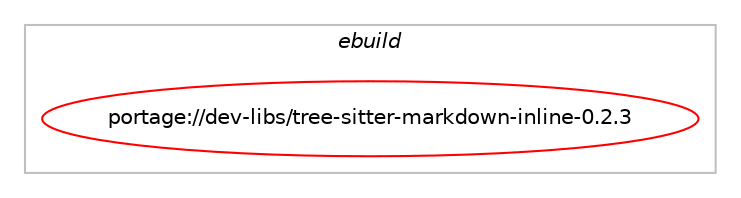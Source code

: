 digraph prolog {

# *************
# Graph options
# *************

newrank=true;
concentrate=true;
compound=true;
graph [rankdir=LR,fontname=Helvetica,fontsize=10,ranksep=1.5];#, ranksep=2.5, nodesep=0.2];
edge  [arrowhead=vee];
node  [fontname=Helvetica,fontsize=10];

# **********
# The ebuild
# **********

subgraph cluster_leftcol {
color=gray;
label=<<i>ebuild</i>>;
id [label="portage://dev-libs/tree-sitter-markdown-inline-0.2.3", color=red, width=4, href="../dev-libs/tree-sitter-markdown-inline-0.2.3.svg"];
}

# ****************
# The dependencies
# ****************

subgraph cluster_midcol {
color=gray;
label=<<i>dependencies</i>>;
subgraph cluster_compile {
fillcolor="#eeeeee";
style=filled;
label=<<i>compile</i>>;
# *** BEGIN UNKNOWN DEPENDENCY TYPE (TODO) ***
# id -> equal(use_conditional_group(positive,python,portage://dev-libs/tree-sitter-markdown-inline-0.2.3,[use_conditional_group(positive,python_targets_python3_10,portage://dev-libs/tree-sitter-markdown-inline-0.2.3,[package_dependency(portage://dev-libs/tree-sitter-markdown-inline-0.2.3,install,no,dev-lang,python,none,[,,],[slot(3.10)],[])]),use_conditional_group(positive,python_targets_python3_11,portage://dev-libs/tree-sitter-markdown-inline-0.2.3,[package_dependency(portage://dev-libs/tree-sitter-markdown-inline-0.2.3,install,no,dev-lang,python,none,[,,],[slot(3.11)],[])]),use_conditional_group(positive,python_targets_python3_12,portage://dev-libs/tree-sitter-markdown-inline-0.2.3,[package_dependency(portage://dev-libs/tree-sitter-markdown-inline-0.2.3,install,no,dev-lang,python,none,[,,],[slot(3.12)],[])]),use_conditional_group(positive,python_targets_python3_13,portage://dev-libs/tree-sitter-markdown-inline-0.2.3,[package_dependency(portage://dev-libs/tree-sitter-markdown-inline-0.2.3,install,no,dev-lang,python,none,[,,],[slot(3.13)],[])])]))
# *** END UNKNOWN DEPENDENCY TYPE (TODO) ***

}
subgraph cluster_compileandrun {
fillcolor="#eeeeee";
style=filled;
label=<<i>compile and run</i>>;
}
subgraph cluster_run {
fillcolor="#eeeeee";
style=filled;
label=<<i>run</i>>;
# *** BEGIN UNKNOWN DEPENDENCY TYPE (TODO) ***
# id -> equal(use_conditional_group(positive,python,portage://dev-libs/tree-sitter-markdown-inline-0.2.3,[use_conditional_group(positive,python_targets_python3_10,portage://dev-libs/tree-sitter-markdown-inline-0.2.3,[package_dependency(portage://dev-libs/tree-sitter-markdown-inline-0.2.3,run,no,dev-lang,python,none,[,,],[slot(3.10)],[])]),use_conditional_group(positive,python_targets_python3_11,portage://dev-libs/tree-sitter-markdown-inline-0.2.3,[package_dependency(portage://dev-libs/tree-sitter-markdown-inline-0.2.3,run,no,dev-lang,python,none,[,,],[slot(3.11)],[])]),use_conditional_group(positive,python_targets_python3_12,portage://dev-libs/tree-sitter-markdown-inline-0.2.3,[package_dependency(portage://dev-libs/tree-sitter-markdown-inline-0.2.3,run,no,dev-lang,python,none,[,,],[slot(3.12)],[])]),use_conditional_group(positive,python_targets_python3_13,portage://dev-libs/tree-sitter-markdown-inline-0.2.3,[package_dependency(portage://dev-libs/tree-sitter-markdown-inline-0.2.3,run,no,dev-lang,python,none,[,,],[slot(3.13)],[])]),package_dependency(portage://dev-libs/tree-sitter-markdown-inline-0.2.3,run,no,dev-python,tree-sitter,greaterequal,[0.21.0,,,0.21.0],[],[use(optenable(python_targets_python3_10),negative),use(optenable(python_targets_python3_11),negative),use(optenable(python_targets_python3_12),negative),use(optenable(python_targets_python3_13),negative)])]))
# *** END UNKNOWN DEPENDENCY TYPE (TODO) ***

}
}

# **************
# The candidates
# **************

subgraph cluster_choices {
rank=same;
color=gray;
label=<<i>candidates</i>>;

}

}
